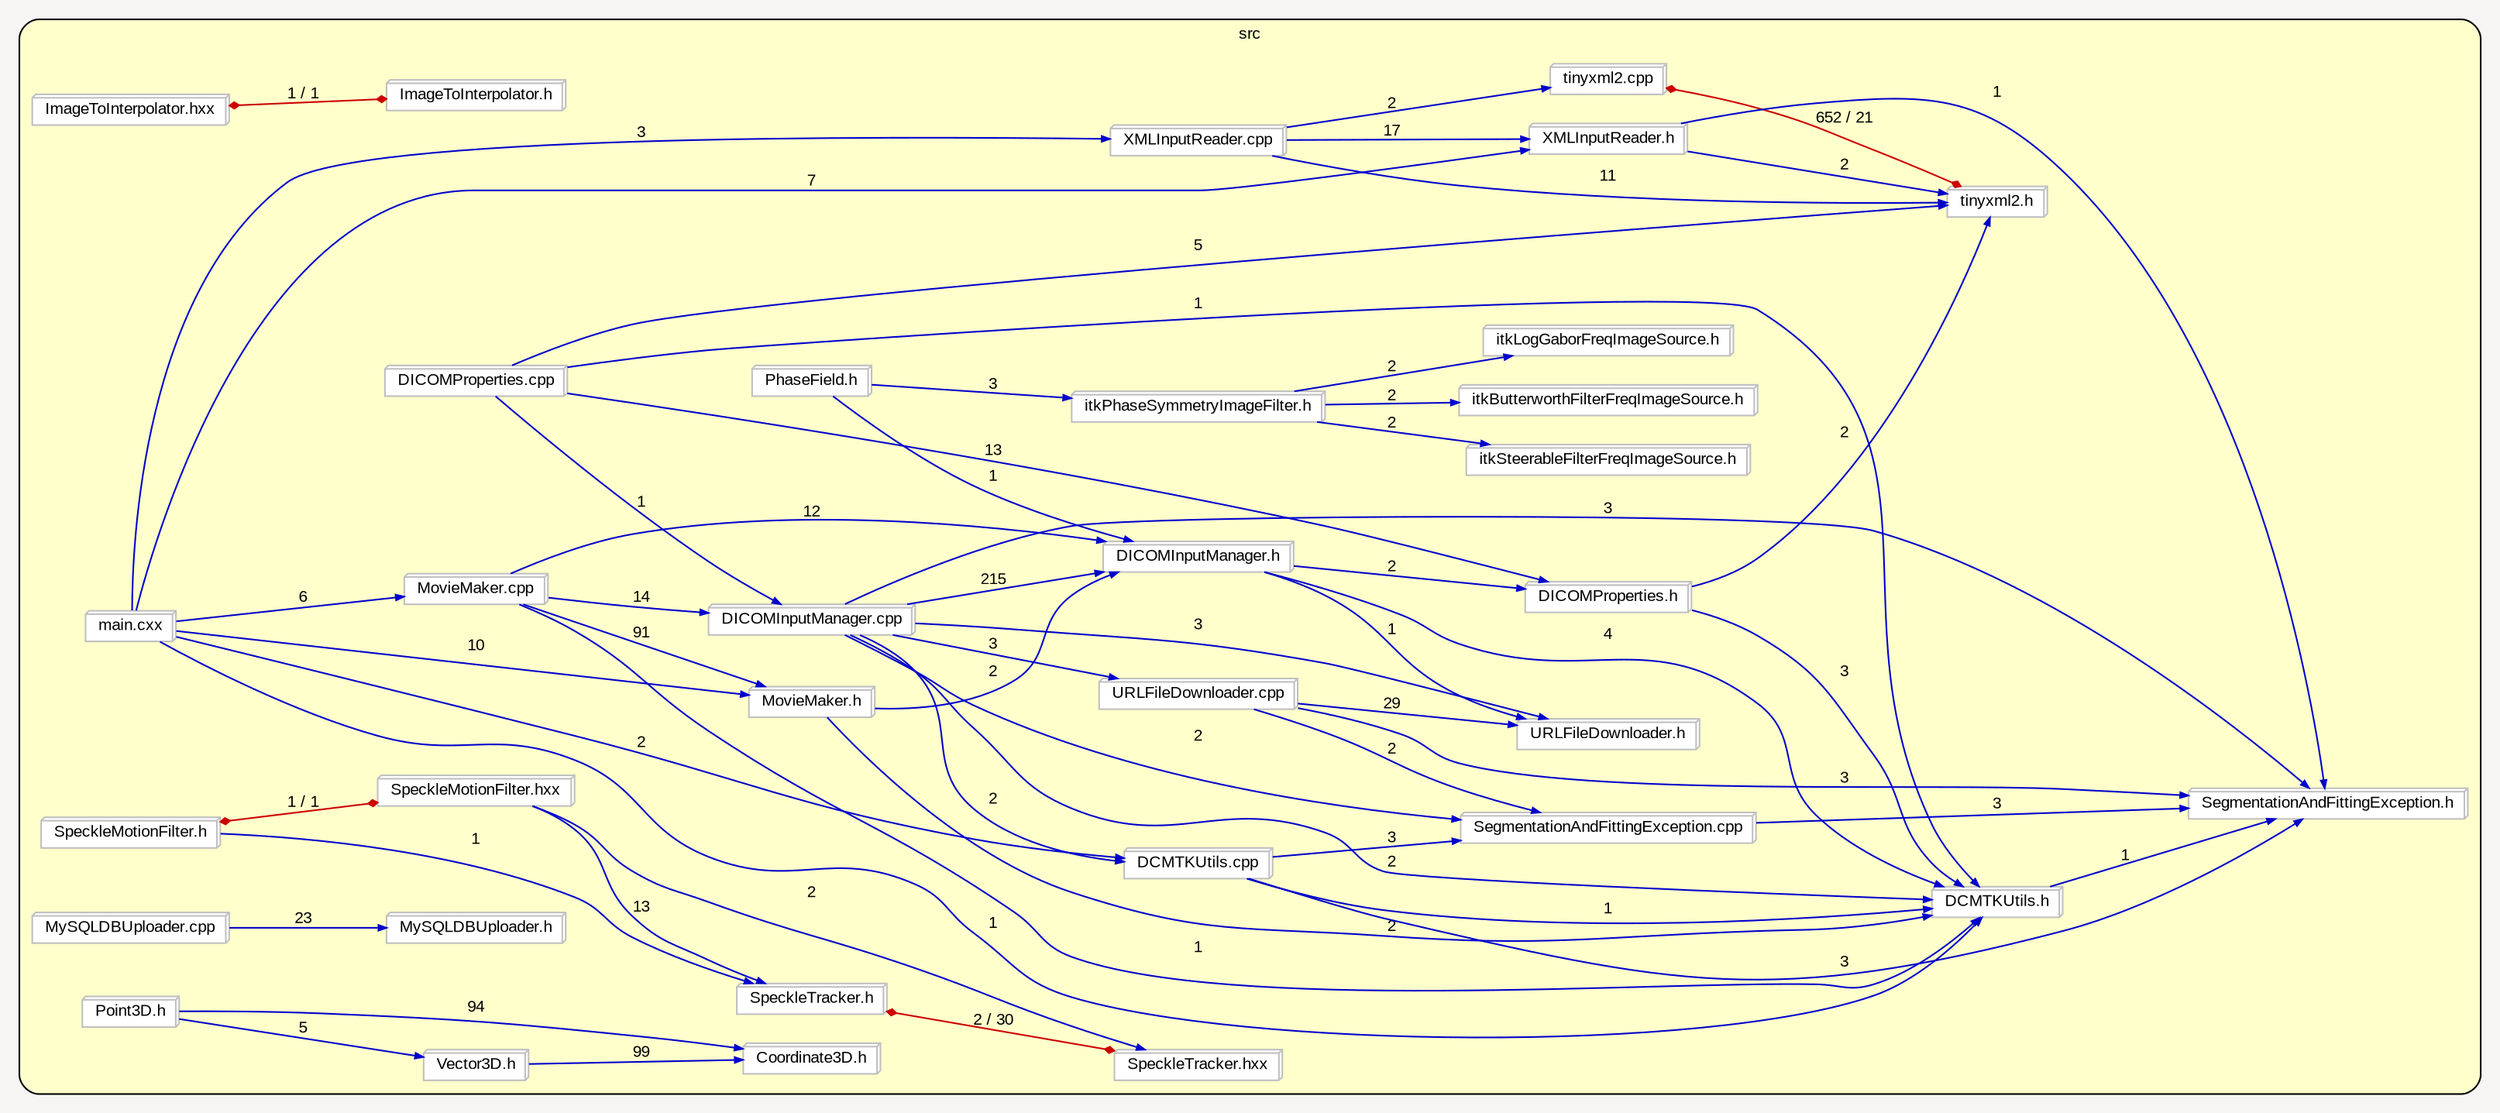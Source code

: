 digraph "" {
  graph [packmode="clust", ranksep="1.0", bgcolor="#F7F5F3", pack="true", fontname="Arial", fontsize="10", style="rounded,filled", compound="true", rankdir="LR", label="", fillcolor="#FFFFCC"];
  node [shape="rectangle", node_initialized="no", style="filled", fontname="Arial", fontsize="10", fixedsize="false", compound="true", color="grey", height="0.0", width="0.0", label="", fillcolor="white"];
  edge [arrowhead="normal", fontcolor="black", arrowsize="0.5", ltail="", dir="forward", fontname="Arial", fontsize="10", lhead="", color="black", compound="true", label="", arrowtail="none"];
  subgraph "cluster_1" {
    graph [label="src", fillcolor="#FFFFCC"];
    __N2 [shape="none", style="invis,none", fixedsize="true", height="0.01", width="0.347222", label=""];
    __N3 [shape="box3d", style="filled", label="ImageToInterpolator.hxx"];
    __N4 [shape="box3d", style="filled", label="ImageToInterpolator.h"];
    __N5 [shape="box3d", style="filled", label="MovieMaker.h"];
    __N6 [shape="box3d", style="filled", label="DICOMInputManager.h"];
    __N7 [shape="box3d", style="filled", label="DCMTKUtils.h"];
    __N8 [shape="box3d", style="filled", label="SpeckleTracker.h"];
    __N9 [shape="box3d", style="filled", label="SpeckleTracker.hxx"];
    __N10 [shape="box3d", style="filled", label="tinyxml2.cpp"];
    __N11 [shape="box3d", style="filled", label="tinyxml2.h"];
    __N12 [shape="box3d", style="filled", label="DICOMProperties.h"];
    __N13 [shape="box3d", style="filled", label="URLFileDownloader.h"];
    __N14 [shape="box3d", style="filled", label="PhaseField.h"];
    __N15 [shape="box3d", style="filled", label="itkPhaseSymmetryImageFilter.h"];
    __N16 [shape="box3d", style="filled", label="DCMTKUtils.cpp"];
    __N17 [shape="box3d", style="filled", label="SegmentationAndFittingException.h"];
    __N18 [shape="box3d", style="filled", label="SegmentationAndFittingException.cpp"];
    __N19 [shape="box3d", style="filled", label="URLFileDownloader.cpp"];
    __N20 [shape="box3d", style="filled", label="main.cxx"];
    __N21 [shape="box3d", style="filled", label="MovieMaker.cpp"];
    __N22 [shape="box3d", style="filled", label="XMLInputReader.cpp"];
    __N23 [shape="box3d", style="filled", label="XMLInputReader.h"];
    __N24 [shape="box3d", style="filled", label="itkButterworthFilterFreqImageSource.h"];
    __N25 [shape="box3d", style="filled", label="itkLogGaborFreqImageSource.h"];
    __N26 [shape="box3d", style="filled", label="itkSteerableFilterFreqImageSource.h"];
    __N27 [shape="box3d", style="filled", label="SpeckleMotionFilter.h"];
    __N28 [shape="box3d", style="filled", label="SpeckleMotionFilter.hxx"];
    __N29 [shape="box3d", style="filled", label="DICOMProperties.cpp"];
    __N30 [shape="box3d", style="filled", label="DICOMInputManager.cpp"];
    __N31 [shape="box3d", style="filled", label="Vector3D.h"];
    __N32 [shape="box3d", style="filled", label="Coordinate3D.h"];
    __N33 [shape="box3d", style="filled", label="MySQLDBUploader.cpp"];
    __N34 [shape="box3d", style="filled", label="MySQLDBUploader.h"];
    __N35 [shape="box3d", style="filled", label="Point3D.h"];
    __N3 -> __N4 [arrowhead="diamond", dir="both", color="red3", label="1 / 1", arrowtail="diamond"];
    __N5 -> __N6 [dir="forward", color="blue3", label="2"];
    __N5 -> __N7 [dir="forward", color="blue3", label="2"];
    __N8 -> __N9 [arrowhead="diamond", dir="both", color="red3", label="2 / 30", arrowtail="diamond"];
    __N10 -> __N11 [arrowhead="diamond", dir="both", color="red3", label="652 / 21", arrowtail="diamond"];
    __N6 -> __N12 [dir="forward", color="blue3", label="2"];
    __N6 -> __N13 [dir="forward", color="blue3", label="1"];
    __N6 -> __N7 [dir="forward", color="blue3", label="4"];
    __N12 -> __N7 [dir="forward", color="blue3", label="3"];
    __N12 -> __N11 [dir="forward", color="blue3", label="2"];
    __N14 -> __N6 [dir="forward", color="blue3", label="1"];
    __N14 -> __N15 [dir="forward", color="blue3", label="3"];
    __N16 -> __N17 [dir="forward", color="blue3", label="3"];
    __N16 -> __N18 [dir="forward", color="blue3", label="3"];
    __N16 -> __N7 [dir="forward", color="blue3", label="1"];
    __N18 -> __N17 [dir="forward", color="blue3", label="3"];
    __N19 -> __N18 [dir="forward", color="blue3", label="2"];
    __N19 -> __N17 [dir="forward", color="blue3", label="3"];
    __N19 -> __N13 [dir="forward", color="blue3", label="29"];
    __N20 -> __N21 [dir="forward", color="blue3", label="6"];
    __N20 -> __N7 [dir="forward", color="blue3", label="1"];
    __N20 -> __N16 [dir="forward", color="blue3", label="2"];
    __N20 -> __N22 [dir="forward", color="blue3", label="3"];
    __N20 -> __N5 [dir="forward", color="blue3", label="10"];
    __N20 -> __N23 [dir="forward", color="blue3", label="7"];
    __N7 -> __N17 [dir="forward", color="blue3", label="1"];
    __N15 -> __N24 [dir="forward", color="blue3", label="2"];
    __N15 -> __N25 [dir="forward", color="blue3", label="2"];
    __N15 -> __N26 [dir="forward", color="blue3", label="2"];
    __N27 -> __N28 [arrowhead="diamond", dir="both", color="red3", label="1 / 1", arrowtail="diamond"];
    __N27 -> __N8 [dir="forward", color="blue3", label="1"];
    __N28 -> __N8 [dir="forward", color="blue3", label="13"];
    __N28 -> __N9 [dir="forward", color="blue3", label="2"];
    __N22 -> __N23 [dir="forward", color="blue3", label="17"];
    __N22 -> __N10 [dir="forward", color="blue3", label="2"];
    __N22 -> __N11 [dir="forward", color="blue3", label="11"];
    __N29 -> __N11 [dir="forward", color="blue3", label="5"];
    __N29 -> __N30 [dir="forward", color="blue3", label="1"];
    __N29 -> __N12 [dir="forward", color="blue3", label="13"];
    __N29 -> __N7 [dir="forward", color="blue3", label="1"];
    __N31 -> __N32 [dir="forward", color="blue3", label="99"];
    __N33 -> __N34 [dir="forward", color="blue3", label="23"];
    __N35 -> __N31 [dir="forward", color="blue3", label="5"];
    __N35 -> __N32 [dir="forward", color="blue3", label="94"];
    __N30 -> __N17 [dir="forward", color="blue3", label="3"];
    __N30 -> __N18 [dir="forward", color="blue3", label="2"];
    __N30 -> __N16 [dir="forward", color="blue3", label="2"];
    __N30 -> __N19 [dir="forward", color="blue3", label="3"];
    __N30 -> __N7 [dir="forward", color="blue3", label="2"];
    __N30 -> __N6 [dir="forward", color="blue3", label="215"];
    __N30 -> __N13 [dir="forward", color="blue3", label="3"];
    __N23 -> __N17 [dir="forward", color="blue3", label="1"];
    __N23 -> __N11 [dir="forward", color="blue3", label="2"];
    __N21 -> __N5 [dir="forward", color="blue3", label="91"];
    __N21 -> __N6 [dir="forward", color="blue3", label="12"];
    __N21 -> __N30 [dir="forward", color="blue3", label="14"];
    __N21 -> __N7 [dir="forward", color="blue3", label="1"];
  }
}
